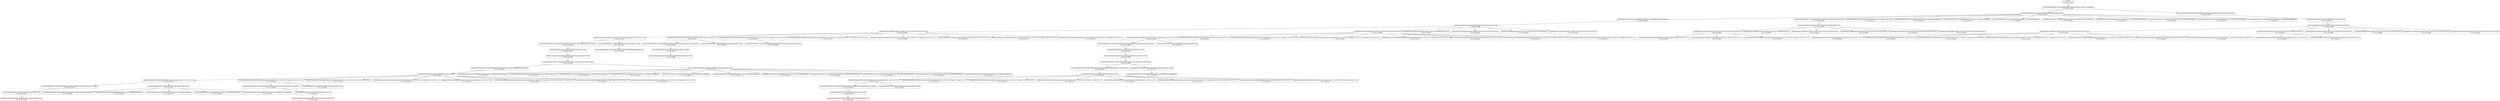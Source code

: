 digraph MCTS {
  node [shape=box, style=rounded];
  0 [label="ROOT
N=300, Q=0.889"];
  1 [label="ComputePathToState#1.ComputePathToState.named_state=gp7_detect_arucomarker
N=300, Q=0.889"];
  2 [label="ComputePathToState#1.ComputePathToState.planning_pipeline=ompl
N=281, Q=0.892"];
  3 [label="ComputePathToState#1.ComputePathToState.planner_id=BKPIECEkConfigDefault
N=260, Q=0.899"];
  4 [label="YaskawaGripperCommand#1.YaskawaGripperCommand.position=0.0
N=259, Q=0.898"];
  5 [label="UpdatePose#1.UpdatePose.update_relative_pose=0.0;0.0;0.115;0.0;0.0;0.0;0.0
N=203, Q=0.901"];
  6 [label="SetPathConstraints#1.SetPathConstraints.joint_constraints=joint_1_s,0.0,0.1,0.1,1.0
N=190, Q=0.901"];
  7 [label="ComputePathToPose#1.ComputePathToPose.planning_pipeline=pilz_industrial_motion_planner
N=187, Q=0.902"];
  8 [label="ComputePathToPose#1.ComputePathToPose.planner_id=PTP
N=186, Q=0.902"];
  9 [label="YaskawaGripperCommand#2.YaskawaGripperCommand.position=0.365
N=185, Q=0.902"];
  10 [label="ComputePathToState#2.ComputePathToState.named_state=gp7_detect_arucomarker
N=184, Q=0.902"];
  11 [label="ComputePathToState#2.ComputePathToState.planning_pipeline=pilz_industrial_motion_planner
N=171, Q=0.907"];
  12 [label="ComputePathToState#2.ComputePathToState.planner_id=PTP
N=170, Q=0.907"];
  13 [label="SetPathConstraints#2.SetPathConstraints.joint_constraints=joint_1_s,0.0,0.1,0.1,1.0
N=156, Q=0.907"];
  14 [label="ComputePathToPose#2.ComputePathToPose.planning_pipeline=pilz_industrial_motion_planner
N=149, Q=0.910"];
  15 [label="ComputePathToPose#2.ComputePathToPose.planner_id=PTP
N=148, Q=0.910"];
  16 [label="YaskawaGripperCommand#3.YaskawaGripperCommand.position=0.0
N=147, Q=0.910"];
  17 [label="ComputePathToPose#2.ComputePathToPose.planning_pipeline=ompl
N=6, Q=0.841"];
  18 [label="ComputePathToPose#2.ComputePathToPose.planner_id=RRTConnectkConfigDefault
N=1, Q=0.898"];
  19 [label="ComputePathToPose#2.ComputePathToPose.planner_id=PRMstarkConfigDefault
N=1, Q=0.858"];
  20 [label="ComputePathToPose#2.ComputePathToPose.planner_id=PRMkConfigDefault
N=1, Q=0.761"];
  21 [label="ComputePathToPose#2.ComputePathToPose.planner_id=TRRTkConfigDefault
N=1, Q=0.887"];
  22 [label="ComputePathToPose#2.ComputePathToPose.planner_id=LBKPIECEkConfigDefault
N=1, Q=0.747"];
  23 [label="SetPathConstraints#2.SetPathConstraints.joint_constraints=joint_1_s,0.0,0.1,0.1,1.0;joint_3_s,0.0,0.1,0.1,1.0
N=7, Q=0.908"];
  24 [label="ComputePathToPose#2.ComputePathToPose.planning_pipeline=pilz_industrial_motion_planner
N=5, Q=0.910"];
  25 [label="ComputePathToPose#2.ComputePathToPose.planner_id=PTP
N=4, Q=0.910"];
  26 [label="YaskawaGripperCommand#3.YaskawaGripperCommand.position=0.0
N=3, Q=0.910"];
  27 [label="ComputePathToPose#2.ComputePathToPose.planning_pipeline=ompl
N=1, Q=0.896"];
  28 [label="SetPathConstraints#2.SetPathConstraints.joint_constraints=joint_1_s,0.0,0.1,0.1,1.0;joint_5_s,0.0,0.1,0.1,1.0
N=1, Q=0.912"];
  29 [label="SetPathConstraints#2.SetPathConstraints.joint_constraints=joint_3_s,0.0,0.1,0.1,1.0;joint_5_s,0.0,0.1,0.1,1.0
N=1, Q=0.910"];
  30 [label="SetPathConstraints#2.SetPathConstraints.joint_constraints=joint_3_s,0.0,0.1,0.1,1.0
N=1, Q=0.911"];
  31 [label="SetPathConstraints#2.SetPathConstraints.joint_constraints=joint_1_s,0.0,0.1,0.1,1.0;joint_3_s,0.0,0.1,0.1,1.0;joint_5_s,0.0,0.1,0.1,1.0
N=1, Q=0.908"];
  32 [label="SetPathConstraints#2.SetPathConstraints.joint_constraints=joint_5_s,0.0,0.1,0.1,1.0
N=1, Q=0.907"];
  33 [label="SetPathConstraints#2.SetPathConstraints.joint_constraints=joint_3_s,0.0,0.1,0.1,1.0;joint_6_s,0.0,0.1,0.1,1.0
N=1, Q=0.910"];
  34 [label="ComputePathToState#2.ComputePathToState.planning_pipeline=ompl
N=12, Q=0.826"];
  35 [label="ComputePathToState#2.ComputePathToState.planner_id=LBKPIECEkConfigDefault
N=1, Q=0.910"];
  36 [label="ComputePathToState#2.ComputePathToState.planner_id=SBLkConfigDefault
N=1, Q=0.907"];
  37 [label="ComputePathToState#2.ComputePathToState.planner_id=BKPIECEkConfigDefault
N=1, Q=0.907"];
  38 [label="ComputePathToState#2.ComputePathToState.planner_id=RRTstarkConfigDefault
N=1, Q=0.912"];
  39 [label="ComputePathToState#2.ComputePathToState.planner_id=KPIECEkConfigDefault
N=1, Q=0.909"];
  40 [label="ComputePathToState#2.ComputePathToState.planner_id=PRMkConfigDefault
N=1, Q=0.912"];
  41 [label="ComputePathToState#2.ComputePathToState.planner_id=ESTkConfigDefault
N=1, Q=0.877"];
  42 [label="ComputePathToState#2.ComputePathToState.planner_id=PRMstarkConfigDefault
N=1, Q=0.910"];
  43 [label="ComputePathToState#2.ComputePathToState.planner_id=RRTConnectkConfigDefault
N=1, Q=0.909"];
  44 [label="ComputePathToState#2.ComputePathToState.planner_id=RRTkConfigDefault
N=1, Q=0.848"];
  45 [label="ComputePathToState#2.ComputePathToState.planner_id=TRRTkConfigDefault
N=1, Q=0.000"];
  46 [label="ComputePathToPose#1.ComputePathToPose.planning_pipeline=ompl
N=2, Q=0.739"];
  47 [label="ComputePathToPose#1.ComputePathToPose.planner_id=BKPIECEkConfigDefault
N=1, Q=0.739"];
  48 [label="SetPathConstraints#1.SetPathConstraints.joint_constraints=joint_3_s,0.0,0.1,0.1,1.0
N=5, Q=0.907"];
  49 [label="ComputePathToPose#1.ComputePathToPose.planning_pipeline=pilz_industrial_motion_planner
N=3, Q=0.909"];
  50 [label="ComputePathToPose#1.ComputePathToPose.planner_id=PTP
N=2, Q=0.909"];
  51 [label="YaskawaGripperCommand#2.YaskawaGripperCommand.position=0.365
N=1, Q=0.909"];
  52 [label="ComputePathToPose#1.ComputePathToPose.planning_pipeline=ompl
N=1, Q=0.897"];
  53 [label="SetPathConstraints#1.SetPathConstraints.joint_constraints=joint_1_s,0.0,0.1,0.1,1.0;joint_3_s,0.0,0.1,0.1,1.0
N=2, Q=0.909"];
  54 [label="ComputePathToPose#1.ComputePathToPose.planning_pipeline=pilz_industrial_motion_planner
N=1, Q=0.909"];
  55 [label="SetPathConstraints#1.SetPathConstraints.joint_constraints=joint_1_s,0.0,0.1,0.1,1.0;joint_3_s,0.0,0.1,0.1,1.0;joint_5_s,0.0,0.1,0.1,1.0
N=1, Q=0.911"];
  56 [label="SetPathConstraints#1.SetPathConstraints.joint_constraints=joint_3_s,0.0,0.1,0.1,1.0;joint_6_s,0.0,0.1,0.1,1.0
N=1, Q=0.906"];
  57 [label="SetPathConstraints#1.SetPathConstraints.joint_constraints=joint_5_s,0.0,0.1,0.1,1.0
N=1, Q=0.911"];
  58 [label="SetPathConstraints#1.SetPathConstraints.joint_constraints=joint_1_s,0.0,0.1,0.1,1.0;joint_5_s,0.0,0.1,0.1,1.0
N=1, Q=0.910"];
  59 [label="SetPathConstraints#1.SetPathConstraints.joint_constraints=joint_3_s,0.0,0.1,0.1,1.0;joint_5_s,0.0,0.1,0.1,1.0
N=1, Q=0.905"];
  60 [label="UpdatePose#1.UpdatePose.update_relative_pose=0.0;0.0;0.14;0.0;0.0;0.0;0.0
N=51, Q=0.896"];
  61 [label="SetPathConstraints#1.SetPathConstraints.joint_constraints=joint_1_s,0.0,0.1,0.1,1.0
N=43, Q=0.904"];
  62 [label="ComputePathToPose#1.ComputePathToPose.planning_pipeline=pilz_industrial_motion_planner
N=41, Q=0.907"];
  63 [label="ComputePathToPose#1.ComputePathToPose.planner_id=PTP
N=40, Q=0.907"];
  64 [label="YaskawaGripperCommand#2.YaskawaGripperCommand.position=0.365
N=39, Q=0.907"];
  65 [label="ComputePathToState#2.ComputePathToState.named_state=gp7_detect_arucomarker
N=38, Q=0.906"];
  66 [label="ComputePathToState#2.ComputePathToState.planning_pipeline=pilz_industrial_motion_planner
N=35, Q=0.912"];
  67 [label="ComputePathToState#2.ComputePathToState.planner_id=PTP
N=34, Q=0.912"];
  68 [label="SetPathConstraints#2.SetPathConstraints.joint_constraints=joint_1_s,0.0,0.1,0.1,1.0
N=26, Q=0.914"];
  69 [label="ComputePathToPose#2.ComputePathToPose.planning_pipeline=pilz_industrial_motion_planner
N=24, Q=0.918"];
  70 [label="ComputePathToPose#2.ComputePathToPose.planner_id=PTP
N=23, Q=0.918"];
  71 [label="YaskawaGripperCommand#3.YaskawaGripperCommand.position=0.0
N=22, Q=0.918"];
  72 [label="ComputePathToPose#2.ComputePathToPose.planning_pipeline=ompl
N=1, Q=0.832"];
  73 [label="SetPathConstraints#2.SetPathConstraints.joint_constraints=joint_1_s,0.0,0.1,0.1,1.0;joint_3_s,0.0,0.1,0.1,1.0
N=1, Q=0.915"];
  74 [label="SetPathConstraints#2.SetPathConstraints.joint_constraints=joint_1_s,0.0,0.1,0.1,1.0;joint_5_s,0.0,0.1,0.1,1.0
N=1, Q=0.918"];
  75 [label="SetPathConstraints#2.SetPathConstraints.joint_constraints=joint_3_s,0.0,0.1,0.1,1.0;joint_5_s,0.0,0.1,0.1,1.0
N=1, Q=0.918"];
  76 [label="SetPathConstraints#2.SetPathConstraints.joint_constraints=joint_3_s,0.0,0.1,0.1,1.0
N=1, Q=0.913"];
  77 [label="SetPathConstraints#2.SetPathConstraints.joint_constraints=joint_1_s,0.0,0.1,0.1,1.0;joint_3_s,0.0,0.1,0.1,1.0;joint_5_s,0.0,0.1,0.1,1.0
N=1, Q=0.854"];
  78 [label="SetPathConstraints#2.SetPathConstraints.joint_constraints=joint_5_s,0.0,0.1,0.1,1.0
N=1, Q=0.892"];
  79 [label="SetPathConstraints#2.SetPathConstraints.joint_constraints=joint_3_s,0.0,0.1,0.1,1.0;joint_6_s,0.0,0.1,0.1,1.0
N=1, Q=0.917"];
  80 [label="ComputePathToState#2.ComputePathToState.planning_pipeline=ompl
N=2, Q=0.791"];
  81 [label="ComputePathToState#2.ComputePathToState.planner_id=LBKPIECEkConfigDefault
N=1, Q=0.791"];
  82 [label="ComputePathToPose#1.ComputePathToPose.planning_pipeline=ompl
N=1, Q=0.756"];
  83 [label="SetPathConstraints#1.SetPathConstraints.joint_constraints=joint_3_s,0.0,0.1,0.1,1.0
N=1, Q=0.918"];
  84 [label="SetPathConstraints#1.SetPathConstraints.joint_constraints=joint_1_s,0.0,0.1,0.1,1.0;joint_3_s,0.0,0.1,0.1,1.0
N=1, Q=0.915"];
  85 [label="SetPathConstraints#1.SetPathConstraints.joint_constraints=joint_1_s,0.0,0.1,0.1,1.0;joint_3_s,0.0,0.1,0.1,1.0;joint_5_s,0.0,0.1,0.1,1.0
N=1, Q=0.914"];
  86 [label="SetPathConstraints#1.SetPathConstraints.joint_constraints=joint_3_s,0.0,0.1,0.1,1.0;joint_6_s,0.0,0.1,0.1,1.0
N=1, Q=0.919"];
  87 [label="SetPathConstraints#1.SetPathConstraints.joint_constraints=joint_5_s,0.0,0.1,0.1,1.0
N=1, Q=0.428"];
  88 [label="SetPathConstraints#1.SetPathConstraints.joint_constraints=joint_1_s,0.0,0.1,0.1,1.0;joint_5_s,0.0,0.1,0.1,1.0
N=1, Q=0.917"];
  89 [label="SetPathConstraints#1.SetPathConstraints.joint_constraints=joint_3_s,0.0,0.1,0.1,1.0;joint_5_s,0.0,0.1,0.1,1.0
N=1, Q=0.917"];
  90 [label="UpdatePose#1.UpdatePose.update_relative_pose=0.0;0.0;0.13;0.0;0.0;0.0;0.0
N=1, Q=0.915"];
  91 [label="UpdatePose#1.UpdatePose.update_relative_pose=0.0;0.0;0.12;0.0;0.0;0.0;0.0
N=1, Q=0.909"];
  92 [label="UpdatePose#1.UpdatePose.update_relative_pose=0.0;0.0;0.15;0.0;0.0;0.0;0.0
N=1, Q=0.922"];
  93 [label="UpdatePose#1.UpdatePose.update_relative_pose=0.0;0.0;0.125;0.0;0.0;0.0;0.0
N=1, Q=0.425"];
  94 [label="ComputePathToState#1.ComputePathToState.planner_id=PRMstarkConfigDefault
N=11, Q=0.919"];
  95 [label="YaskawaGripperCommand#1.YaskawaGripperCommand.position=0.0
N=10, Q=0.920"];
  96 [label="UpdatePose#1.UpdatePose.update_relative_pose=0.0;0.0;0.115;0.0;0.0;0.0;0.0
N=4, Q=0.908"];
  97 [label="SetPathConstraints#1.SetPathConstraints.joint_constraints=joint_1_s,0.0,0.1,0.1,1.0
N=1, Q=0.908"];
  98 [label="SetPathConstraints#1.SetPathConstraints.joint_constraints=joint_3_s,0.0,0.1,0.1,1.0
N=1, Q=0.909"];
  99 [label="SetPathConstraints#1.SetPathConstraints.joint_constraints=joint_1_s,0.0,0.1,0.1,1.0;joint_3_s,0.0,0.1,0.1,1.0
N=1, Q=0.905"];
  100 [label="UpdatePose#1.UpdatePose.update_relative_pose=0.0;0.0;0.14;0.0;0.0;0.0;0.0
N=1, Q=0.918"];
  101 [label="UpdatePose#1.UpdatePose.update_relative_pose=0.0;0.0;0.13;0.0;0.0;0.0;0.0
N=1, Q=0.917"];
  102 [label="UpdatePose#1.UpdatePose.update_relative_pose=0.0;0.0;0.12;0.0;0.0;0.0;0.0
N=1, Q=0.987"];
  103 [label="UpdatePose#1.UpdatePose.update_relative_pose=0.0;0.0;0.15;0.0;0.0;0.0;0.0
N=1, Q=0.922"];
  104 [label="UpdatePose#1.UpdatePose.update_relative_pose=0.0;0.0;0.125;0.0;0.0;0.0;0.0
N=1, Q=0.915"];
  105 [label="ComputePathToState#1.ComputePathToState.planner_id=RRTkConfigDefault
N=1, Q=0.910"];
  106 [label="ComputePathToState#1.ComputePathToState.planner_id=PRMkConfigDefault
N=1, Q=0.910"];
  107 [label="ComputePathToState#1.ComputePathToState.planner_id=SBLkConfigDefault
N=1, Q=0.987"];
  108 [label="ComputePathToState#1.ComputePathToState.planner_id=TRRTkConfigDefault
N=1, Q=0.910"];
  109 [label="ComputePathToState#1.ComputePathToState.planner_id=RRTConnectkConfigDefault
N=1, Q=0.912"];
  110 [label="ComputePathToState#1.ComputePathToState.planner_id=LBKPIECEkConfigDefault
N=1, Q=0.909"];
  111 [label="ComputePathToState#1.ComputePathToState.planner_id=ESTkConfigDefault
N=1, Q=0.421"];
  112 [label="ComputePathToState#1.ComputePathToState.planner_id=KPIECEkConfigDefault
N=1, Q=0.000"];
  113 [label="ComputePathToState#1.ComputePathToState.planner_id=RRTstarkConfigDefault
N=1, Q=0.000"];
  114 [label="ComputePathToState#1.ComputePathToState.planning_pipeline=pilz_industrial_motion_planner
N=18, Q=0.842"];
  115 [label="ComputePathToState#1.ComputePathToState.planner_id=PTP
N=17, Q=0.835"];
  116 [label="YaskawaGripperCommand#1.YaskawaGripperCommand.position=0.0
N=16, Q=0.828"];
  117 [label="UpdatePose#1.UpdatePose.update_relative_pose=0.0;0.0;0.115;0.0;0.0;0.0;0.0
N=8, Q=0.744"];
  118 [label="SetPathConstraints#1.SetPathConstraints.joint_constraints=joint_1_s,0.0,0.1,0.1,1.0
N=1, Q=0.948"];
  119 [label="SetPathConstraints#1.SetPathConstraints.joint_constraints=joint_3_s,0.0,0.1,0.1,1.0
N=1, Q=0.911"];
  120 [label="SetPathConstraints#1.SetPathConstraints.joint_constraints=joint_1_s,0.0,0.1,0.1,1.0;joint_3_s,0.0,0.1,0.1,1.0
N=1, Q=0.906"];
  121 [label="SetPathConstraints#1.SetPathConstraints.joint_constraints=joint_1_s,0.0,0.1,0.1,1.0;joint_3_s,0.0,0.1,0.1,1.0;joint_5_s,0.0,0.1,0.1,1.0
N=1, Q=0.422"];
  122 [label="SetPathConstraints#1.SetPathConstraints.joint_constraints=joint_3_s,0.0,0.1,0.1,1.0;joint_6_s,0.0,0.1,0.1,1.0
N=1, Q=0.911"];
  123 [label="SetPathConstraints#1.SetPathConstraints.joint_constraints=joint_5_s,0.0,0.1,0.1,1.0
N=1, Q=0.906"];
  124 [label="SetPathConstraints#1.SetPathConstraints.joint_constraints=joint_1_s,0.0,0.1,0.1,1.0;joint_5_s,0.0,0.1,0.1,1.0
N=1, Q=0.000"];
  125 [label="UpdatePose#1.UpdatePose.update_relative_pose=0.0;0.0;0.14;0.0;0.0;0.0;0.0
N=3, Q=0.920"];
  126 [label="SetPathConstraints#1.SetPathConstraints.joint_constraints=joint_1_s,0.0,0.1,0.1,1.0
N=1, Q=0.919"];
  127 [label="SetPathConstraints#1.SetPathConstraints.joint_constraints=joint_3_s,0.0,0.1,0.1,1.0
N=1, Q=0.921"];
  128 [label="UpdatePose#1.UpdatePose.update_relative_pose=0.0;0.0;0.13;0.0;0.0;0.0;0.0
N=1, Q=0.886"];
  129 [label="UpdatePose#1.UpdatePose.update_relative_pose=0.0;0.0;0.12;0.0;0.0;0.0;0.0
N=1, Q=0.909"];
  130 [label="UpdatePose#1.UpdatePose.update_relative_pose=0.0;0.0;0.15;0.0;0.0;0.0;0.0
N=1, Q=0.886"];
  131 [label="UpdatePose#1.UpdatePose.update_relative_pose=0.0;0.0;0.125;0.0;0.0;0.0;0.0
N=1, Q=0.915"];
  0 -> 1;
  1 -> 2;
  2 -> 3;
  3 -> 4;
  4 -> 5;
  5 -> 6;
  6 -> 7;
  7 -> 8;
  8 -> 9;
  9 -> 10;
  10 -> 11;
  11 -> 12;
  12 -> 13;
  13 -> 14;
  14 -> 15;
  15 -> 16;
  13 -> 17;
  17 -> 18;
  17 -> 19;
  17 -> 20;
  17 -> 21;
  17 -> 22;
  12 -> 23;
  23 -> 24;
  24 -> 25;
  25 -> 26;
  23 -> 27;
  12 -> 28;
  12 -> 29;
  12 -> 30;
  12 -> 31;
  12 -> 32;
  12 -> 33;
  10 -> 34;
  34 -> 35;
  34 -> 36;
  34 -> 37;
  34 -> 38;
  34 -> 39;
  34 -> 40;
  34 -> 41;
  34 -> 42;
  34 -> 43;
  34 -> 44;
  34 -> 45;
  6 -> 46;
  46 -> 47;
  5 -> 48;
  48 -> 49;
  49 -> 50;
  50 -> 51;
  48 -> 52;
  5 -> 53;
  53 -> 54;
  5 -> 55;
  5 -> 56;
  5 -> 57;
  5 -> 58;
  5 -> 59;
  4 -> 60;
  60 -> 61;
  61 -> 62;
  62 -> 63;
  63 -> 64;
  64 -> 65;
  65 -> 66;
  66 -> 67;
  67 -> 68;
  68 -> 69;
  69 -> 70;
  70 -> 71;
  68 -> 72;
  67 -> 73;
  67 -> 74;
  67 -> 75;
  67 -> 76;
  67 -> 77;
  67 -> 78;
  67 -> 79;
  65 -> 80;
  80 -> 81;
  61 -> 82;
  60 -> 83;
  60 -> 84;
  60 -> 85;
  60 -> 86;
  60 -> 87;
  60 -> 88;
  60 -> 89;
  4 -> 90;
  4 -> 91;
  4 -> 92;
  4 -> 93;
  2 -> 94;
  94 -> 95;
  95 -> 96;
  96 -> 97;
  96 -> 98;
  96 -> 99;
  95 -> 100;
  95 -> 101;
  95 -> 102;
  95 -> 103;
  95 -> 104;
  2 -> 105;
  2 -> 106;
  2 -> 107;
  2 -> 108;
  2 -> 109;
  2 -> 110;
  2 -> 111;
  2 -> 112;
  2 -> 113;
  1 -> 114;
  114 -> 115;
  115 -> 116;
  116 -> 117;
  117 -> 118;
  117 -> 119;
  117 -> 120;
  117 -> 121;
  117 -> 122;
  117 -> 123;
  117 -> 124;
  116 -> 125;
  125 -> 126;
  125 -> 127;
  116 -> 128;
  116 -> 129;
  116 -> 130;
  116 -> 131;
}
